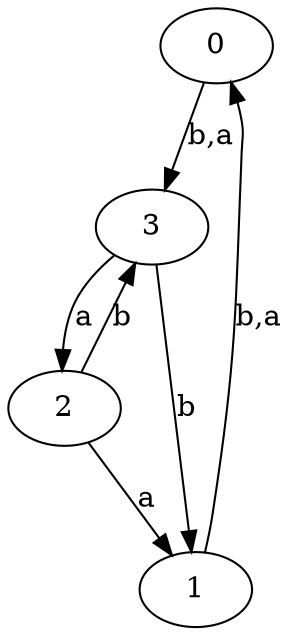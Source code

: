 digraph {
 ranksep=0.5;
 d2tdocpreamble = "\usetikzlibrary{automata}";
 d2tfigpreamble = "\tikzstyle{every state}= [ draw=blue!50,very thick,fill=blue!20]  \tikzstyle{auto}= [fill=white]";
 node [style="state"];
 edge [lblstyle="auto",topath="bend right", len=4  ]
  "0" [label="0",];
  "1" [label="1",];
  "2" [label="2",style = "state, initial, accepting"];
  "3" [label="3",];
  "0" -> "3" [label="b,a"];
  "1" -> "0" [label="b,a"];
  "2" -> "1" [label="a"];
  "2" -> "3" [label="b"];
  "3" -> "1" [label="b"];
  "3" -> "2" [label="a"];
}